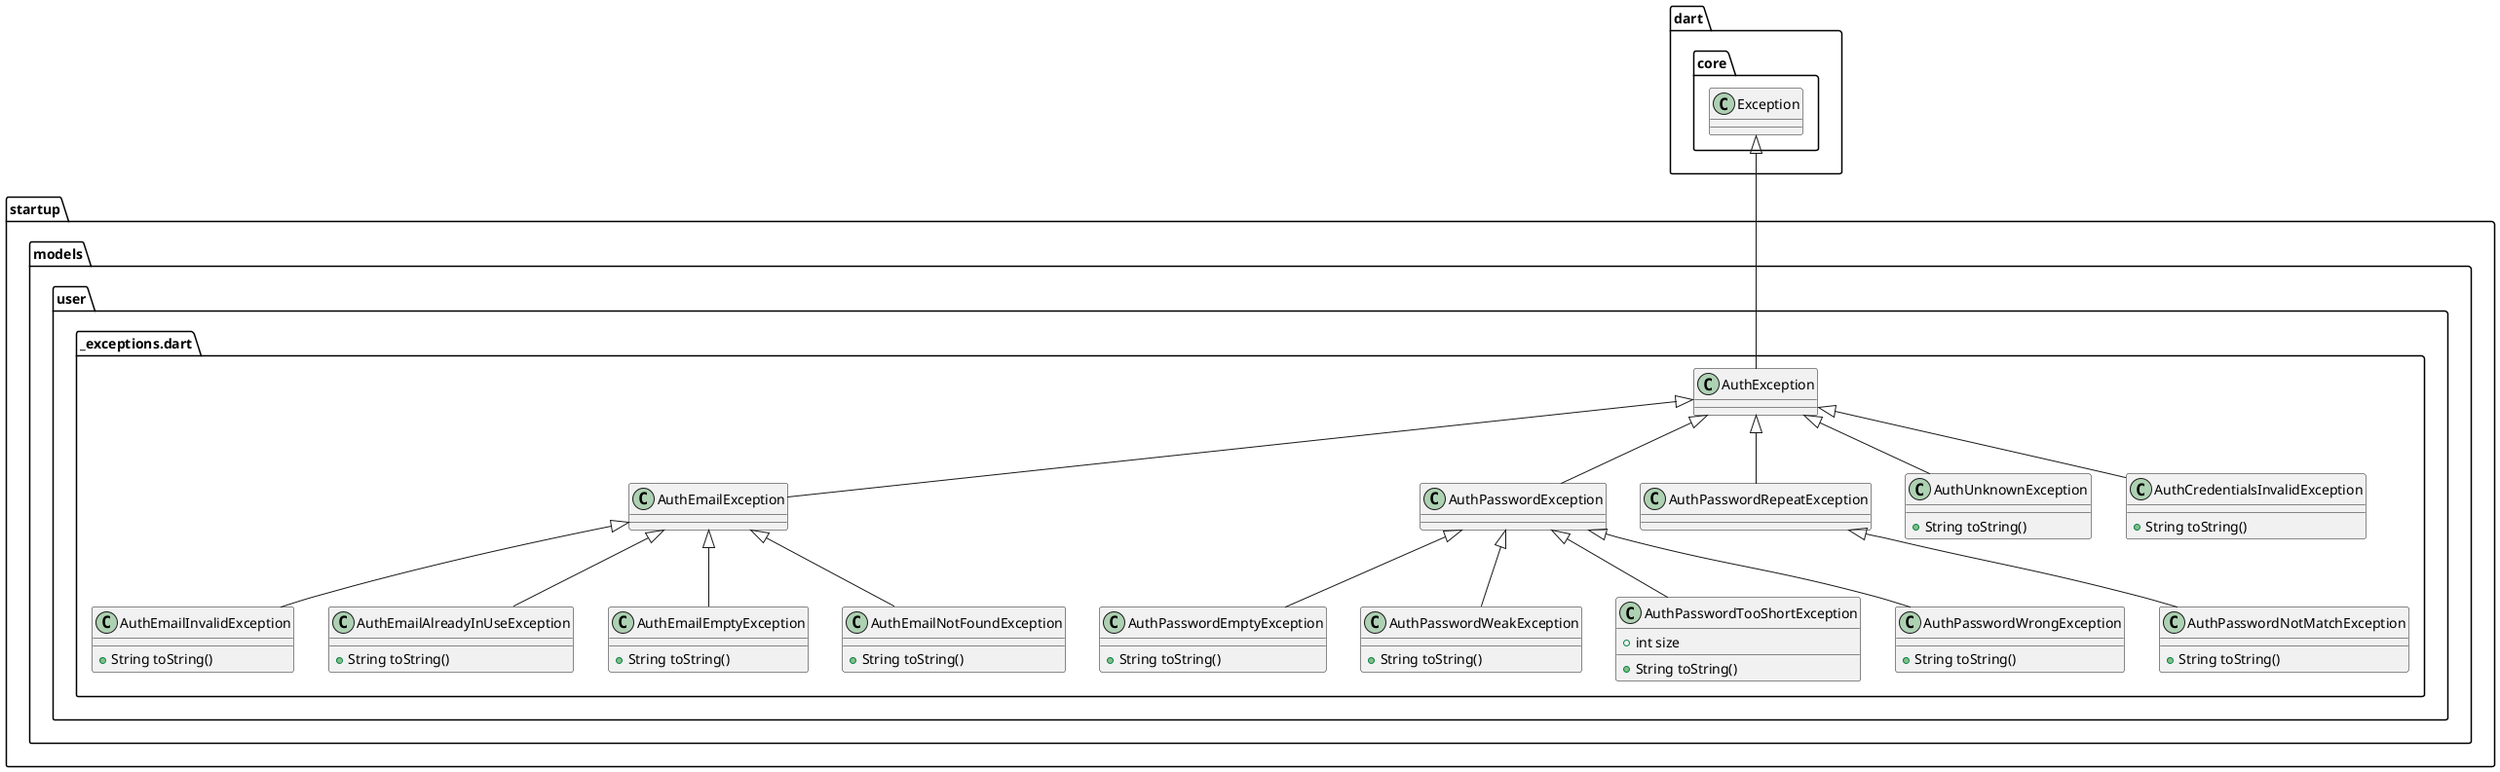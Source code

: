 @startuml
set namespaceSeparator ::

class "startup::models::user::_exceptions.dart::AuthException" {
}

"dart::core::Exception" <|-- "startup::models::user::_exceptions.dart::AuthException"

class "startup::models::user::_exceptions.dart::AuthEmailException" {
}

"startup::models::user::_exceptions.dart::AuthException" <|-- "startup::models::user::_exceptions.dart::AuthEmailException"

class "startup::models::user::_exceptions.dart::AuthPasswordException" {
}

"startup::models::user::_exceptions.dart::AuthException" <|-- "startup::models::user::_exceptions.dart::AuthPasswordException"

class "startup::models::user::_exceptions.dart::AuthPasswordRepeatException" {
}

"startup::models::user::_exceptions.dart::AuthException" <|-- "startup::models::user::_exceptions.dart::AuthPasswordRepeatException"

class "startup::models::user::_exceptions.dart::AuthUnknownException" {
  +String toString()
}

"startup::models::user::_exceptions.dart::AuthException" <|-- "startup::models::user::_exceptions.dart::AuthUnknownException"

class "startup::models::user::_exceptions.dart::AuthCredentialsInvalidException" {
  +String toString()
}

"startup::models::user::_exceptions.dart::AuthException" <|-- "startup::models::user::_exceptions.dart::AuthCredentialsInvalidException"

class "startup::models::user::_exceptions.dart::AuthEmailInvalidException" {
  +String toString()
}

"startup::models::user::_exceptions.dart::AuthEmailException" <|-- "startup::models::user::_exceptions.dart::AuthEmailInvalidException"

class "startup::models::user::_exceptions.dart::AuthEmailAlreadyInUseException" {
  +String toString()
}

"startup::models::user::_exceptions.dart::AuthEmailException" <|-- "startup::models::user::_exceptions.dart::AuthEmailAlreadyInUseException"

class "startup::models::user::_exceptions.dart::AuthEmailEmptyException" {
  +String toString()
}

"startup::models::user::_exceptions.dart::AuthEmailException" <|-- "startup::models::user::_exceptions.dart::AuthEmailEmptyException"

class "startup::models::user::_exceptions.dart::AuthEmailNotFoundException" {
  +String toString()
}

"startup::models::user::_exceptions.dart::AuthEmailException" <|-- "startup::models::user::_exceptions.dart::AuthEmailNotFoundException"

class "startup::models::user::_exceptions.dart::AuthPasswordEmptyException" {
  +String toString()
}

"startup::models::user::_exceptions.dart::AuthPasswordException" <|-- "startup::models::user::_exceptions.dart::AuthPasswordEmptyException"

class "startup::models::user::_exceptions.dart::AuthPasswordWeakException" {
  +String toString()
}

"startup::models::user::_exceptions.dart::AuthPasswordException" <|-- "startup::models::user::_exceptions.dart::AuthPasswordWeakException"

class "startup::models::user::_exceptions.dart::AuthPasswordNotMatchException" {
  +String toString()
}

"startup::models::user::_exceptions.dart::AuthPasswordRepeatException" <|-- "startup::models::user::_exceptions.dart::AuthPasswordNotMatchException"

class "startup::models::user::_exceptions.dart::AuthPasswordTooShortException" {
  +int size
  +String toString()
}

"startup::models::user::_exceptions.dart::AuthPasswordException" <|-- "startup::models::user::_exceptions.dart::AuthPasswordTooShortException"

class "startup::models::user::_exceptions.dart::AuthPasswordWrongException" {
  +String toString()
}

"startup::models::user::_exceptions.dart::AuthPasswordException" <|-- "startup::models::user::_exceptions.dart::AuthPasswordWrongException"


@enduml
